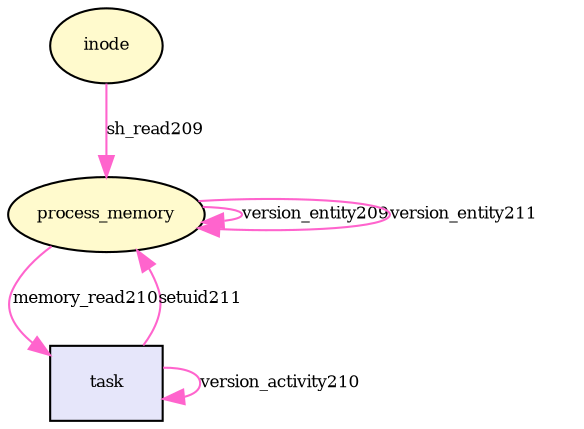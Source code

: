 digraph RGL__DirectedAdjacencyGraph {process_memory[fontsize = 8,label = "process_memory",shape = ellipse, fillcolor="#fffacd", style = filled]

process_memory -> process_memory[fontsize = 8,label = "version_entity209", color="#ff64cd"]

inode[fontsize = 8,label = "inode",shape = ellipse, fillcolor="#fffacd", style = filled]

inode -> process_memory[fontsize = 8,label = "sh_read209", color="#ff64cd"]

task[fontsize = 8,label = "task",shape = rectangle, fillcolor="#e6e6fa", style = filled]

task -> task[fontsize = 8,label = "version_activity210", color="#ff64cd"]

process_memory -> task[fontsize = 8,label = "memory_read210", color="#ff64cd"]

process_memory -> process_memory[fontsize = 8,label = "version_entity211", color="#ff64cd"]

task -> process_memory[fontsize = 8,label = "setuid211", color="#ff64cd"]

}